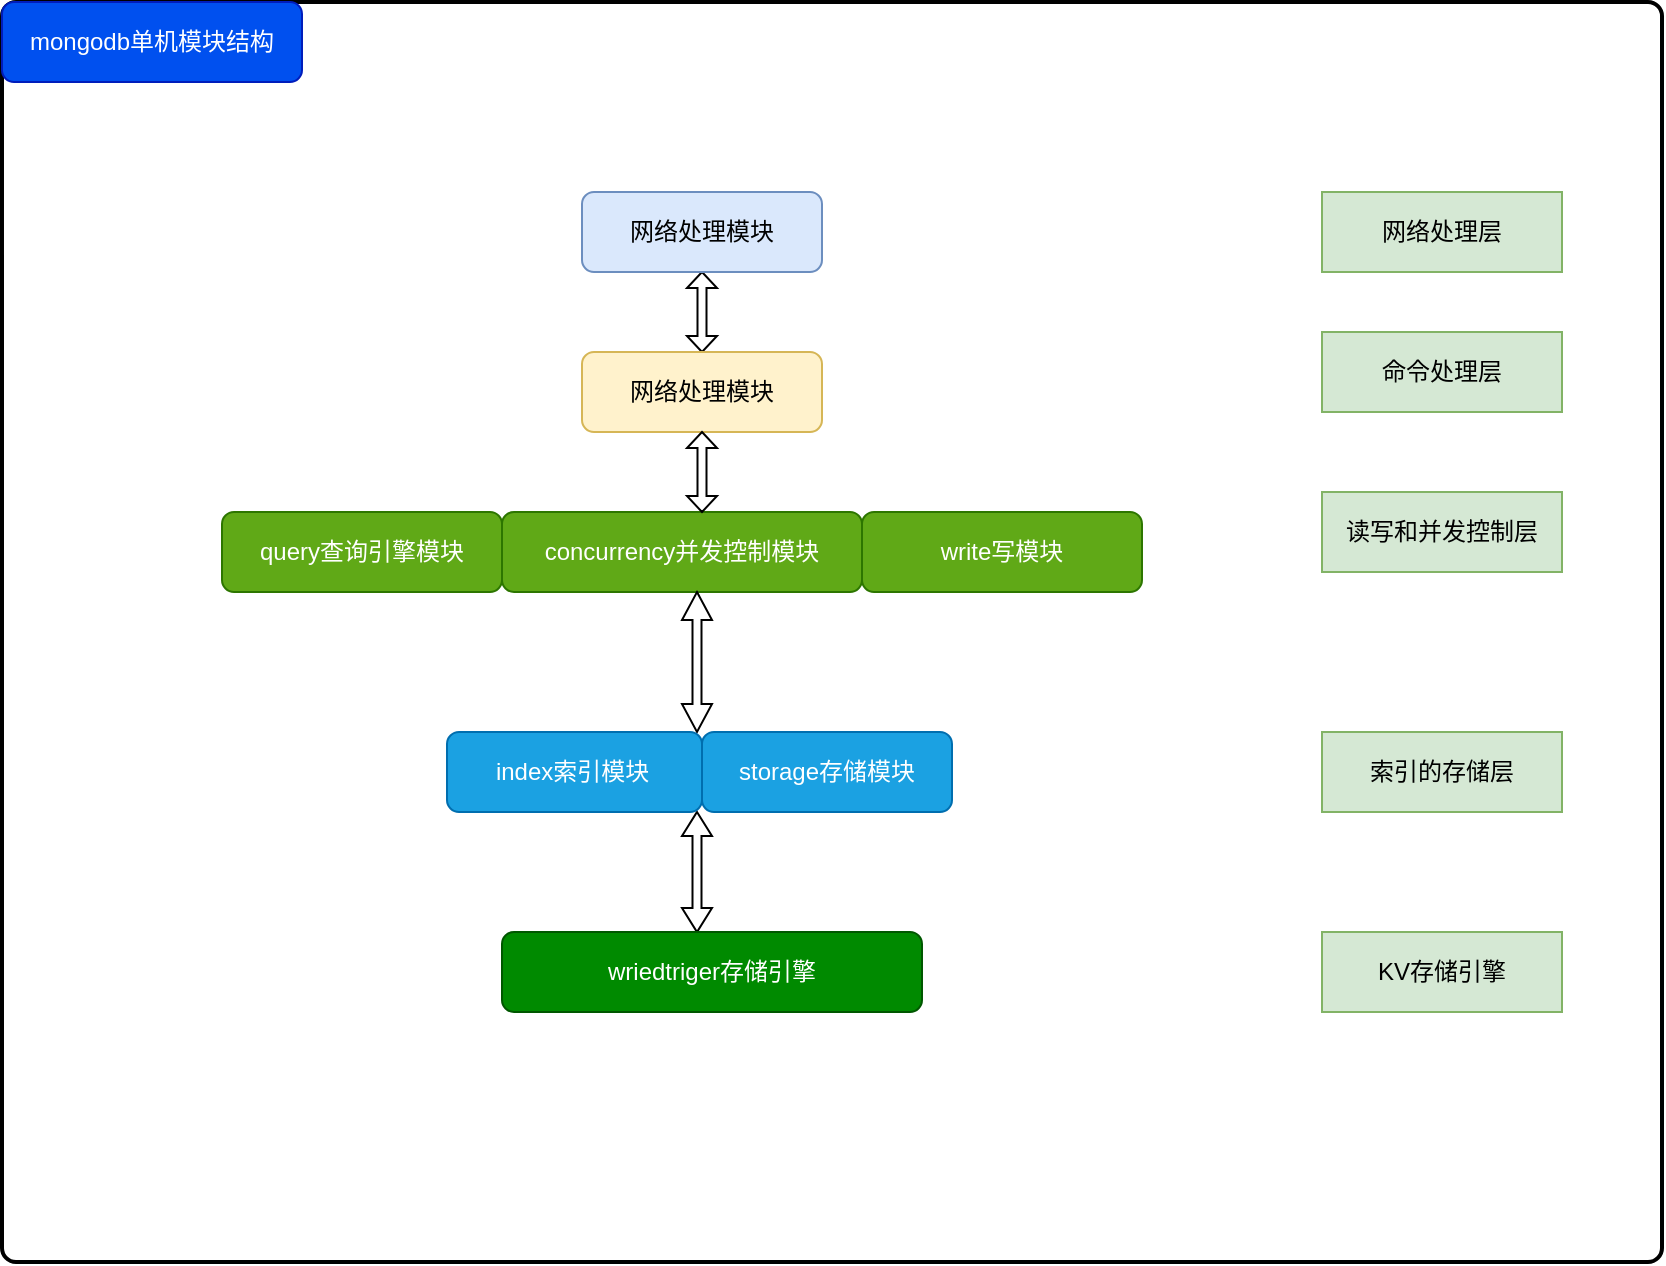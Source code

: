 <mxfile version="20.8.23" type="github">
  <diagram name="第 1 页" id="o8ljjgJDXuDi5uR8yeZR">
    <mxGraphModel dx="2261" dy="1933" grid="1" gridSize="10" guides="1" tooltips="1" connect="1" arrows="1" fold="1" page="1" pageScale="1" pageWidth="827" pageHeight="1169" math="0" shadow="0">
      <root>
        <mxCell id="0" />
        <mxCell id="1" parent="0" />
        <mxCell id="5sS7ZfewBmRh2sbd-nhQ-1" value="" style="rounded=1;whiteSpace=wrap;html=1;absoluteArcSize=1;arcSize=14;strokeWidth=2;" vertex="1" parent="1">
          <mxGeometry x="-100" y="-25" width="830" height="630" as="geometry" />
        </mxCell>
        <mxCell id="5sS7ZfewBmRh2sbd-nhQ-7" value="网络处理层" style="rounded=0;whiteSpace=wrap;html=1;fillColor=#d5e8d4;strokeColor=#82b366;" vertex="1" parent="1">
          <mxGeometry x="560" y="70" width="120" height="40" as="geometry" />
        </mxCell>
        <mxCell id="5sS7ZfewBmRh2sbd-nhQ-8" value="命令处理层" style="rounded=0;whiteSpace=wrap;html=1;fillColor=#d5e8d4;strokeColor=#82b366;" vertex="1" parent="1">
          <mxGeometry x="560" y="140" width="120" height="40" as="geometry" />
        </mxCell>
        <mxCell id="5sS7ZfewBmRh2sbd-nhQ-9" value="读写和并发控制层" style="rounded=0;whiteSpace=wrap;html=1;fillColor=#d5e8d4;strokeColor=#82b366;" vertex="1" parent="1">
          <mxGeometry x="560" y="220" width="120" height="40" as="geometry" />
        </mxCell>
        <mxCell id="5sS7ZfewBmRh2sbd-nhQ-11" value="索引的存储层" style="rounded=0;whiteSpace=wrap;html=1;fillColor=#d5e8d4;strokeColor=#82b366;" vertex="1" parent="1">
          <mxGeometry x="560" y="340" width="120" height="40" as="geometry" />
        </mxCell>
        <mxCell id="5sS7ZfewBmRh2sbd-nhQ-12" value="KV存储引擎" style="rounded=0;whiteSpace=wrap;html=1;fillColor=#d5e8d4;strokeColor=#82b366;" vertex="1" parent="1">
          <mxGeometry x="560" y="440" width="120" height="40" as="geometry" />
        </mxCell>
        <mxCell id="5sS7ZfewBmRh2sbd-nhQ-14" value="" style="shape=doubleArrow;whiteSpace=wrap;html=1;direction=south;" vertex="1" parent="1">
          <mxGeometry x="242.5" y="110" width="15" height="40" as="geometry" />
        </mxCell>
        <mxCell id="5sS7ZfewBmRh2sbd-nhQ-15" value="网络处理模块" style="rounded=1;whiteSpace=wrap;html=1;fillColor=#dae8fc;strokeColor=#6c8ebf;" vertex="1" parent="1">
          <mxGeometry x="190" y="70" width="120" height="40" as="geometry" />
        </mxCell>
        <mxCell id="5sS7ZfewBmRh2sbd-nhQ-16" value="网络处理模块" style="rounded=1;whiteSpace=wrap;html=1;fillColor=#fff2cc;strokeColor=#d6b656;" vertex="1" parent="1">
          <mxGeometry x="190" y="150" width="120" height="40" as="geometry" />
        </mxCell>
        <mxCell id="5sS7ZfewBmRh2sbd-nhQ-17" value="concurrency并发控制模块" style="rounded=1;whiteSpace=wrap;html=1;fillColor=#60a917;fontColor=#ffffff;strokeColor=#2D7600;" vertex="1" parent="1">
          <mxGeometry x="150" y="230" width="180" height="40" as="geometry" />
        </mxCell>
        <mxCell id="5sS7ZfewBmRh2sbd-nhQ-20" value="" style="shape=doubleArrow;whiteSpace=wrap;html=1;direction=south;" vertex="1" parent="1">
          <mxGeometry x="242.5" y="190" width="15" height="40" as="geometry" />
        </mxCell>
        <mxCell id="5sS7ZfewBmRh2sbd-nhQ-21" value="" style="shape=doubleArrow;whiteSpace=wrap;html=1;direction=south;" vertex="1" parent="1">
          <mxGeometry x="240" y="380" width="15" height="60" as="geometry" />
        </mxCell>
        <mxCell id="5sS7ZfewBmRh2sbd-nhQ-22" value="" style="shape=doubleArrow;whiteSpace=wrap;html=1;direction=south;" vertex="1" parent="1">
          <mxGeometry x="240" y="270" width="15" height="70" as="geometry" />
        </mxCell>
        <mxCell id="5sS7ZfewBmRh2sbd-nhQ-23" value="index索引模块&lt;span style=&quot;white-space: pre;&quot;&gt;	&lt;/span&gt;" style="rounded=1;whiteSpace=wrap;html=1;fillColor=#1ba1e2;fontColor=#ffffff;strokeColor=#006EAF;" vertex="1" parent="1">
          <mxGeometry x="122.5" y="340" width="127.5" height="40" as="geometry" />
        </mxCell>
        <mxCell id="5sS7ZfewBmRh2sbd-nhQ-26" value="wriedtriger存储引擎" style="rounded=1;whiteSpace=wrap;html=1;fillColor=#008a00;fontColor=#ffffff;strokeColor=#005700;" vertex="1" parent="1">
          <mxGeometry x="150" y="440" width="210" height="40" as="geometry" />
        </mxCell>
        <mxCell id="5sS7ZfewBmRh2sbd-nhQ-29" value="write写模块" style="rounded=1;whiteSpace=wrap;html=1;fillColor=#60a917;fontColor=#ffffff;strokeColor=#2D7600;" vertex="1" parent="1">
          <mxGeometry x="330" y="230" width="140" height="40" as="geometry" />
        </mxCell>
        <mxCell id="5sS7ZfewBmRh2sbd-nhQ-30" value="query查询引擎模块" style="rounded=1;whiteSpace=wrap;html=1;fillColor=#60a917;fontColor=#ffffff;strokeColor=#2D7600;" vertex="1" parent="1">
          <mxGeometry x="10" y="230" width="140" height="40" as="geometry" />
        </mxCell>
        <mxCell id="5sS7ZfewBmRh2sbd-nhQ-31" value="storage存储模块" style="rounded=1;whiteSpace=wrap;html=1;fillColor=#1ba1e2;fontColor=#ffffff;strokeColor=#006EAF;" vertex="1" parent="1">
          <mxGeometry x="250" y="340" width="125" height="40" as="geometry" />
        </mxCell>
        <mxCell id="5sS7ZfewBmRh2sbd-nhQ-32" value="mongodb单机模块结构" style="rounded=1;whiteSpace=wrap;html=1;fillColor=#0050ef;fontColor=#ffffff;strokeColor=#001DBC;" vertex="1" parent="1">
          <mxGeometry x="-100" y="-25" width="150" height="40" as="geometry" />
        </mxCell>
      </root>
    </mxGraphModel>
  </diagram>
</mxfile>
